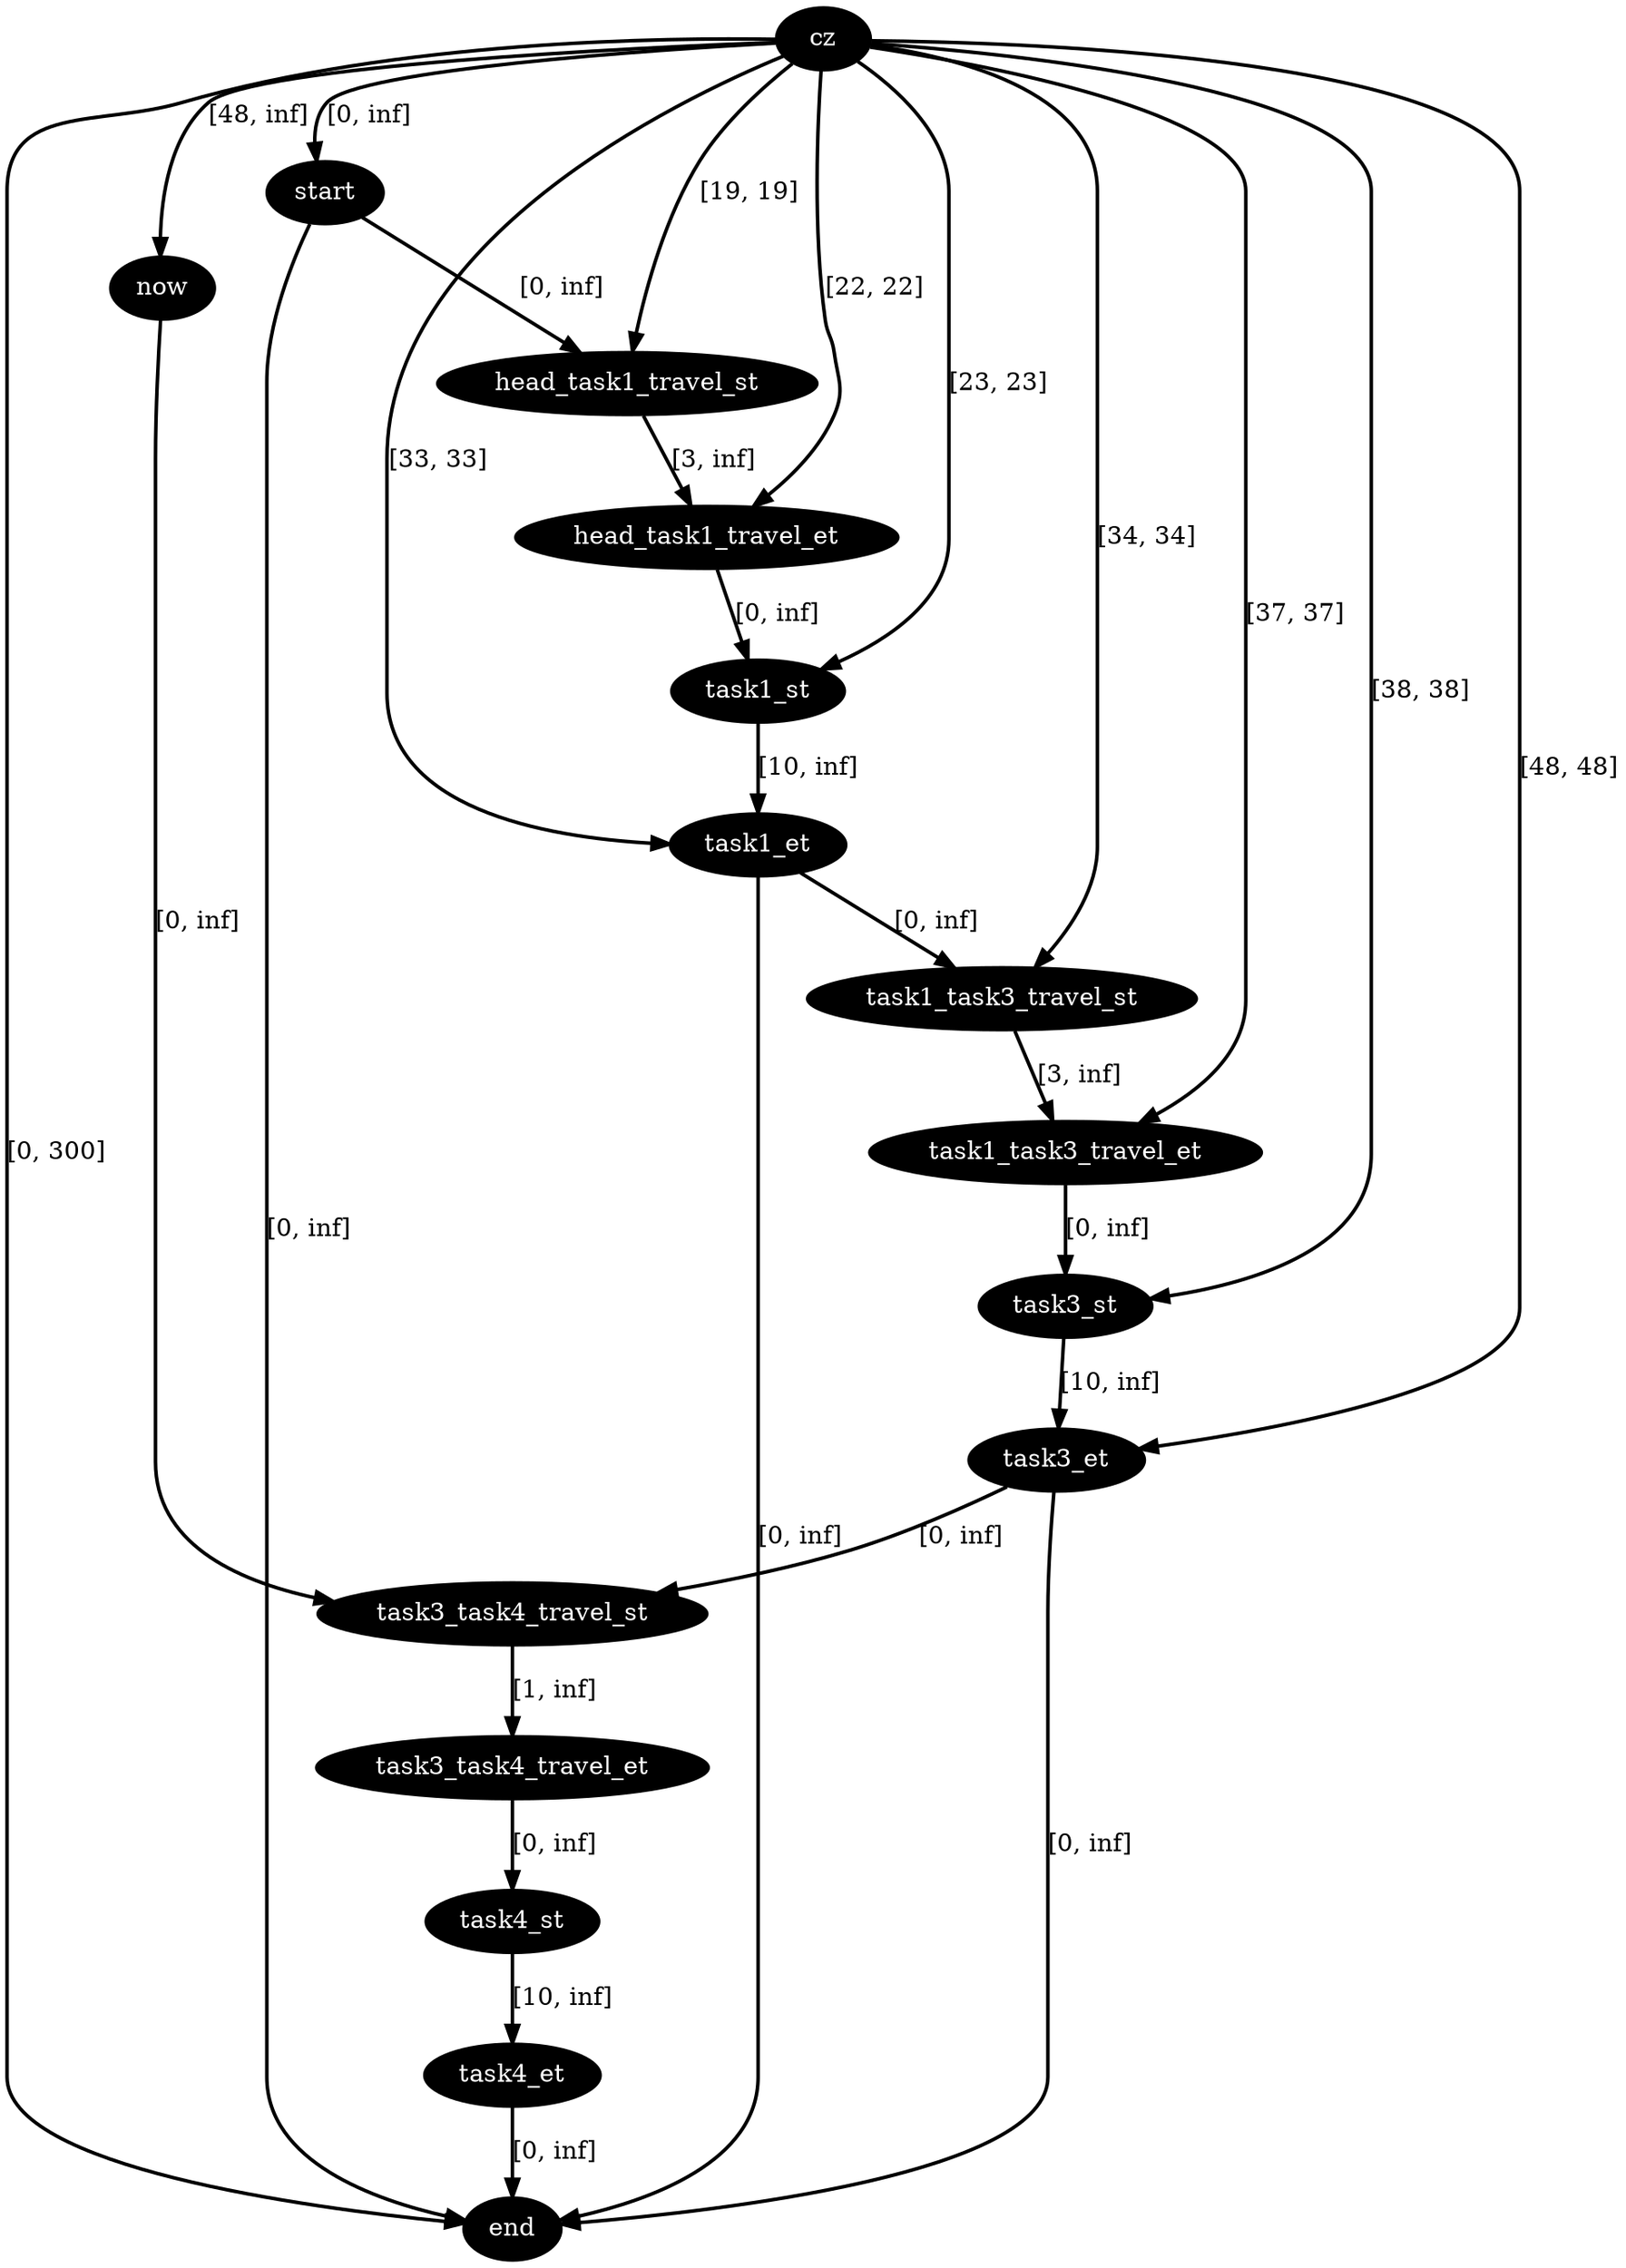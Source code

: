 digraph plan {
0[label="cz",style=filled,fillcolor=black,fontcolor=white];
1[label="start",style=filled,fillcolor=black,fontcolor=white];
2[label="now",style=filled,fillcolor=black,fontcolor=white];
3[label="end",style=filled,fillcolor=black,fontcolor=white];
7[label="head_task1_travel_st",style=filled,fillcolor=black,fontcolor=white];
8[label="head_task1_travel_et",style=filled,fillcolor=black,fontcolor=white];
9[label="task1_st",style=filled,fillcolor=black,fontcolor=white];
10[label="task1_et",style=filled,fillcolor=black,fontcolor=white];
18[label="task3_st",style=filled,fillcolor=black,fontcolor=white];
19[label="task3_et",style=filled,fillcolor=black,fontcolor=white];
27[label="task1_task3_travel_st",style=filled,fillcolor=black,fontcolor=white];
28[label="task1_task3_travel_et",style=filled,fillcolor=black,fontcolor=white];
32[label="task4_st",style=filled,fillcolor=black,fontcolor=white];
33[label="task4_et",style=filled,fillcolor=black,fontcolor=white];
37[label="task3_task4_travel_st",style=filled,fillcolor=black,fontcolor=white];
38[label="task3_task4_travel_et",style=filled,fillcolor=black,fontcolor=white];
"0"->"1"[label="[0, inf]",penwidth=2,color=black];
"0"->"3"[label="[0, 300]",penwidth=2,color=black];
"7"->"8"[label="[3, inf]",penwidth=2,color=black];
"0"->"8"[label="[22, 22]",penwidth=2,color=black];
"1"->"7"[label="[0, inf]",penwidth=2,color=black];
"0"->"7"[label="[19, 19]",penwidth=2,color=black];
"0"->"2"[label="[48, inf]",penwidth=2,color=black];
"2"->"37"[label="[0, inf]",penwidth=2,color=black];
"1"->"3"[label="[0, inf]",penwidth=2,color=black];
"0"->"10"[label="[33, 33]",penwidth=2,color=black];
"10"->"3"[label="[0, inf]",penwidth=2,color=black];
"0"->"9"[label="[23, 23]",penwidth=2,color=black];
"27"->"28"[label="[3, inf]",penwidth=2,color=black];
"0"->"28"[label="[37, 37]",penwidth=2,color=black];
"10"->"27"[label="[0, inf]",penwidth=2,color=black];
"0"->"27"[label="[34, 34]",penwidth=2,color=black];
"9"->"10"[label="[10, inf]",penwidth=2,color=black];
"8"->"9"[label="[0, inf]",penwidth=2,color=black];
"0"->"19"[label="[48, 48]",penwidth=2,color=black];
"19"->"3"[label="[0, inf]",penwidth=2,color=black];
"0"->"18"[label="[38, 38]",penwidth=2,color=black];
"37"->"38"[label="[1, inf]",penwidth=2,color=black];
"19"->"37"[label="[0, inf]",penwidth=2,color=black];
"18"->"19"[label="[10, inf]",penwidth=2,color=black];
"28"->"18"[label="[0, inf]",penwidth=2,color=black];
"33"->"3"[label="[0, inf]",penwidth=2,color=black];
"32"->"33"[label="[10, inf]",penwidth=2,color=black];
"38"->"32"[label="[0, inf]",penwidth=2,color=black];
}
